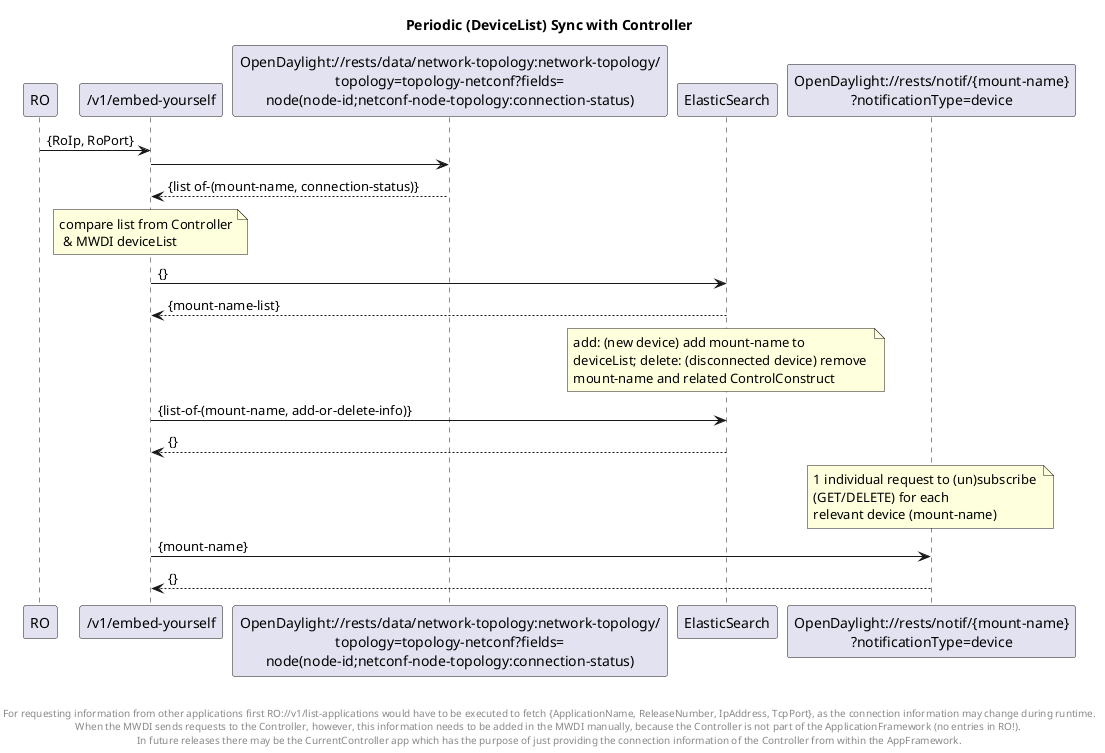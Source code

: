 @startuml
skinparam responseMessageBelowArrow true

title  Periodic (DeviceList) Sync with Controller

"RO" -> "/v1/embed-yourself": {RoIp, RoPort}

"/v1/embed-yourself" -> "OpenDaylight://rests/data/network-topology:network-topology/\ntopology=topology-netconf?fields=\nnode(node-id;netconf-node-topology:connection-status)"
"OpenDaylight://rests/data/network-topology:network-topology/\ntopology=topology-netconf?fields=\nnode(node-id;netconf-node-topology:connection-status)" --> "/v1/embed-yourself": {list of-(mount-name, connection-status)}

note over "/v1/embed-yourself": compare list from Controller\n & MWDI deviceList

"/v1/embed-yourself" -> "ElasticSearch": {}
"ElasticSearch" --> "/v1/embed-yourself": {mount-name-list}

note over "ElasticSearch": add: (new device) add mount-name to \ndeviceList; delete: (disconnected device) remove \nmount-name and related ControlConstruct

"/v1/embed-yourself" -> "ElasticSearch": {list-of-(mount-name, add-or-delete-info)}
"ElasticSearch" --> "/v1/embed-yourself": {}


note over "OpenDaylight://rests/notif/{mount-name}\n?notificationType=device": 1 individual request to (un)subscribe \n(GET/DELETE) for each \nrelevant device (mount-name)

"/v1/embed-yourself" -> "OpenDaylight://rests/notif/{mount-name}\n?notificationType=device": {mount-name}
"OpenDaylight://rests/notif/{mount-name}\n?notificationType=device" --> "/v1/embed-yourself": {}



left footer \n\n For requesting information from other applications first RO://v1/list-applications would have to be executed to fetch {ApplicationName, ReleaseNumber, IpAddress, TcpPort}, as the connection information may change during runtime. \nWhen the MWDI sends requests to the Controller, however, this information needs to be added in the MWDI manually, because the Controller is not part of the ApplicationFramework (no entries in RO!). \nIn future releases there may be the CurrentController app which has the purpose of just providing the connection information of the Controller from within the AppFramework.


@enduml